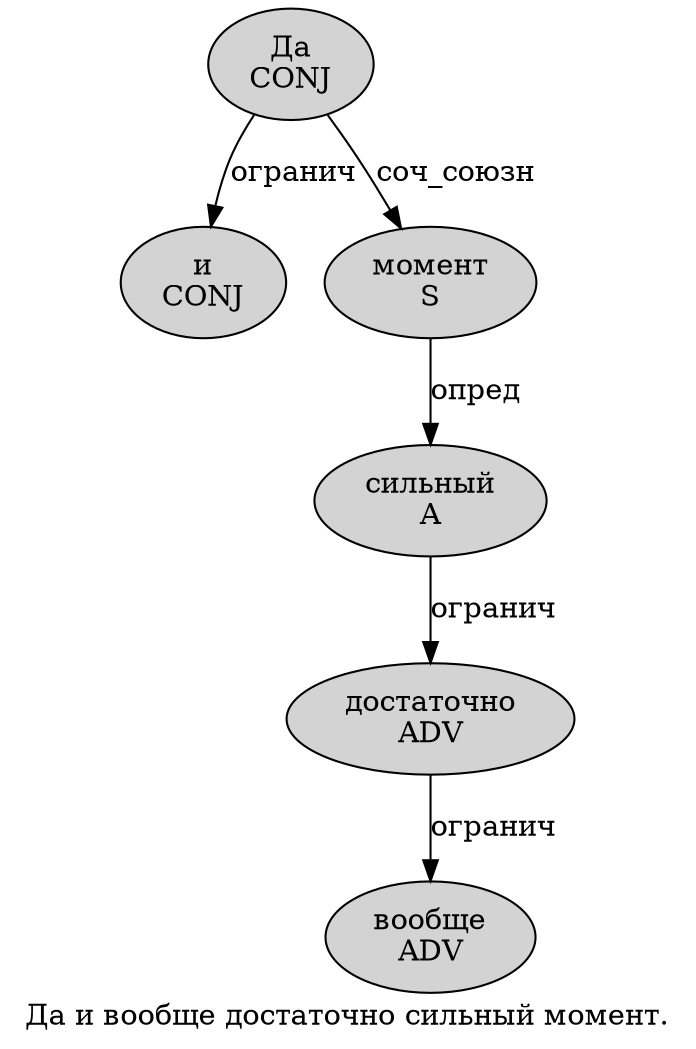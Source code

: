 digraph SENTENCE_1106 {
	graph [label="Да и вообще достаточно сильный момент."]
	node [style=filled]
		0 [label="Да
CONJ" color="" fillcolor=lightgray penwidth=1 shape=ellipse]
		1 [label="и
CONJ" color="" fillcolor=lightgray penwidth=1 shape=ellipse]
		2 [label="вообще
ADV" color="" fillcolor=lightgray penwidth=1 shape=ellipse]
		3 [label="достаточно
ADV" color="" fillcolor=lightgray penwidth=1 shape=ellipse]
		4 [label="сильный
A" color="" fillcolor=lightgray penwidth=1 shape=ellipse]
		5 [label="момент
S" color="" fillcolor=lightgray penwidth=1 shape=ellipse]
			4 -> 3 [label="огранич"]
			3 -> 2 [label="огранич"]
			0 -> 1 [label="огранич"]
			0 -> 5 [label="соч_союзн"]
			5 -> 4 [label="опред"]
}